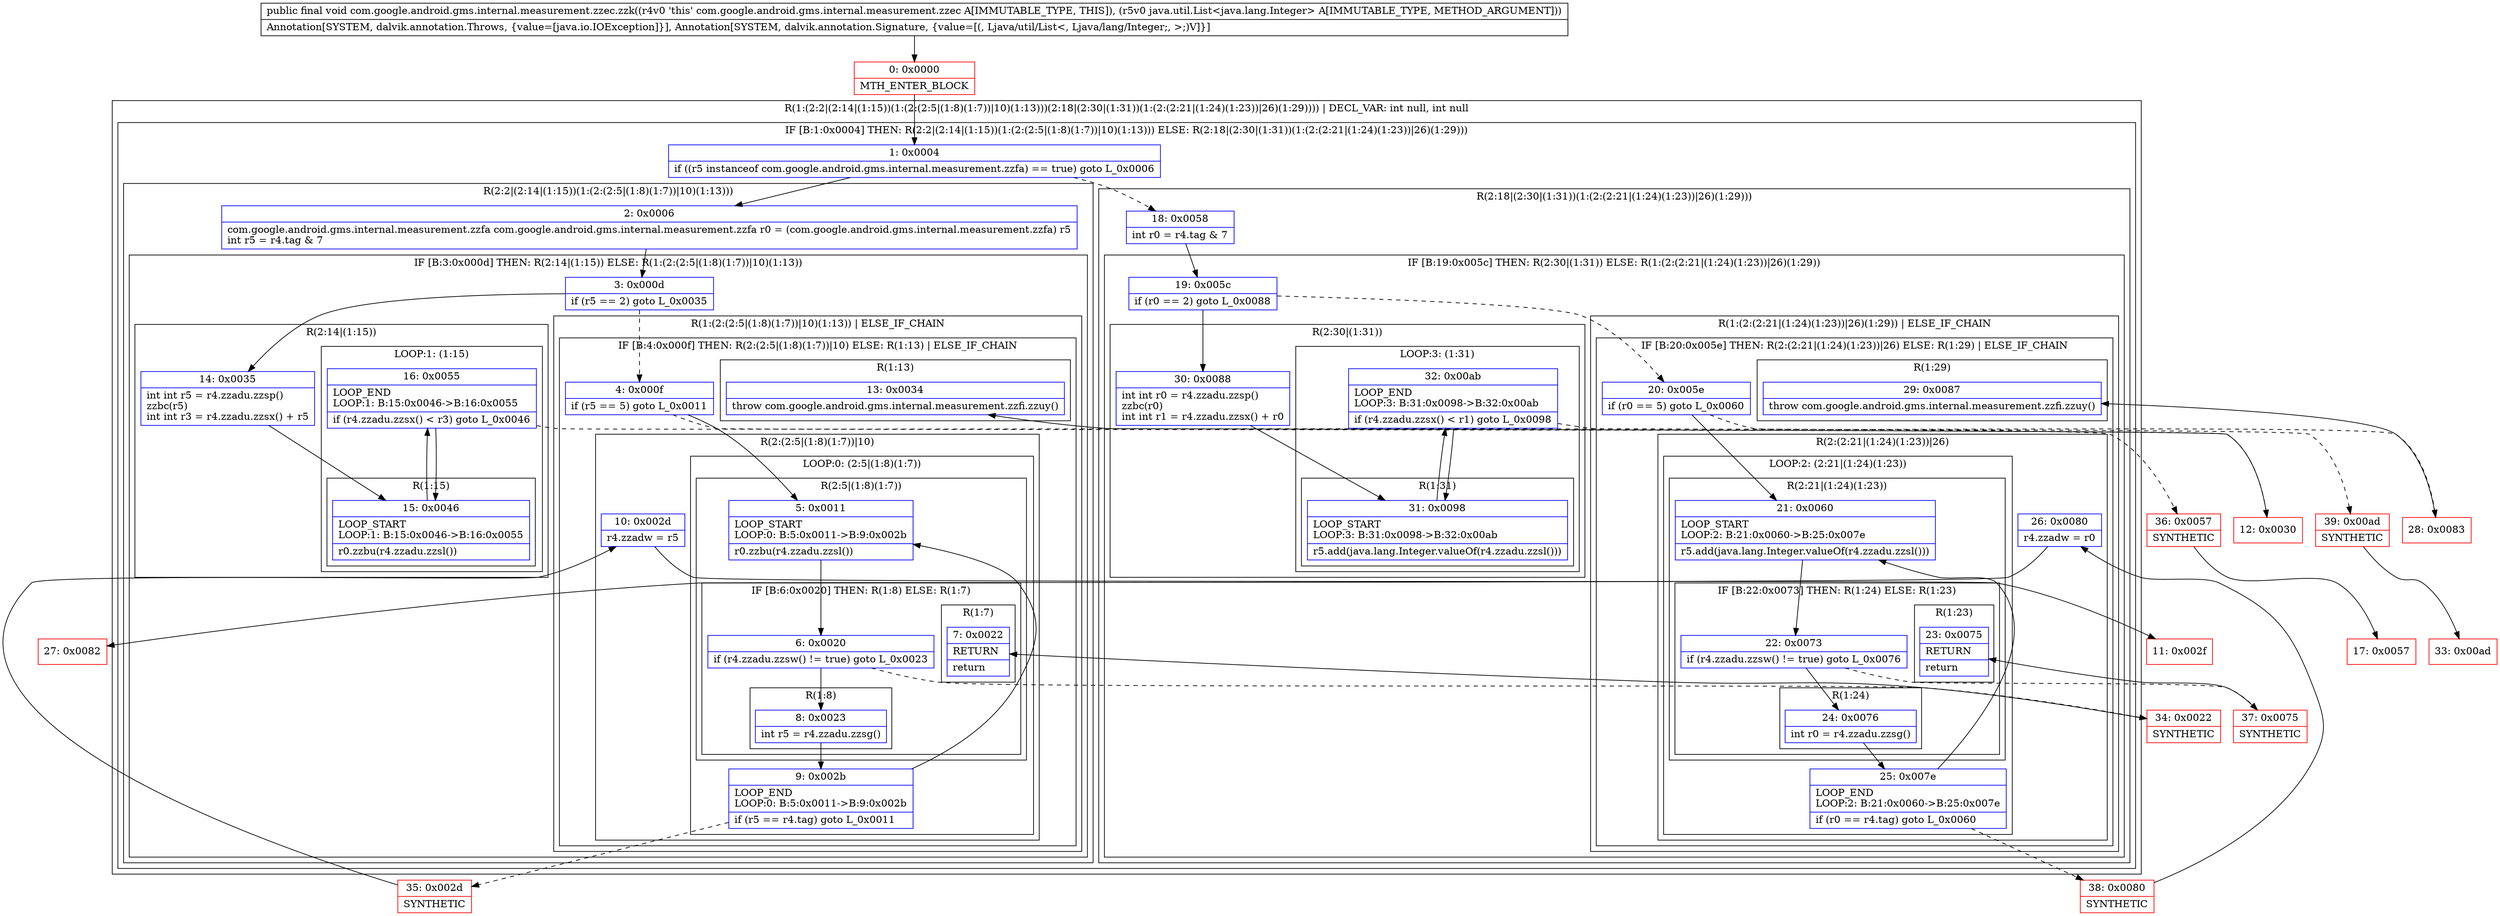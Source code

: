 digraph "CFG forcom.google.android.gms.internal.measurement.zzec.zzk(Ljava\/util\/List;)V" {
subgraph cluster_Region_1994292431 {
label = "R(1:(2:2|(2:14|(1:15))(1:(2:(2:5|(1:8)(1:7))|10)(1:13)))(2:18|(2:30|(1:31))(1:(2:(2:21|(1:24)(1:23))|26)(1:29)))) | DECL_VAR: int null, int null\l";
node [shape=record,color=blue];
subgraph cluster_IfRegion_969494481 {
label = "IF [B:1:0x0004] THEN: R(2:2|(2:14|(1:15))(1:(2:(2:5|(1:8)(1:7))|10)(1:13))) ELSE: R(2:18|(2:30|(1:31))(1:(2:(2:21|(1:24)(1:23))|26)(1:29)))";
node [shape=record,color=blue];
Node_1 [shape=record,label="{1\:\ 0x0004|if ((r5 instanceof com.google.android.gms.internal.measurement.zzfa) == true) goto L_0x0006\l}"];
subgraph cluster_Region_152805904 {
label = "R(2:2|(2:14|(1:15))(1:(2:(2:5|(1:8)(1:7))|10)(1:13)))";
node [shape=record,color=blue];
Node_2 [shape=record,label="{2\:\ 0x0006|com.google.android.gms.internal.measurement.zzfa com.google.android.gms.internal.measurement.zzfa r0 = (com.google.android.gms.internal.measurement.zzfa) r5\lint r5 = r4.tag & 7\l}"];
subgraph cluster_IfRegion_1084459683 {
label = "IF [B:3:0x000d] THEN: R(2:14|(1:15)) ELSE: R(1:(2:(2:5|(1:8)(1:7))|10)(1:13))";
node [shape=record,color=blue];
Node_3 [shape=record,label="{3\:\ 0x000d|if (r5 == 2) goto L_0x0035\l}"];
subgraph cluster_Region_703514921 {
label = "R(2:14|(1:15))";
node [shape=record,color=blue];
Node_14 [shape=record,label="{14\:\ 0x0035|int int r5 = r4.zzadu.zzsp()\lzzbc(r5)\lint int r3 = r4.zzadu.zzsx() + r5\l}"];
subgraph cluster_LoopRegion_1986967070 {
label = "LOOP:1: (1:15)";
node [shape=record,color=blue];
Node_16 [shape=record,label="{16\:\ 0x0055|LOOP_END\lLOOP:1: B:15:0x0046\-\>B:16:0x0055\l|if (r4.zzadu.zzsx() \< r3) goto L_0x0046\l}"];
subgraph cluster_Region_1020276732 {
label = "R(1:15)";
node [shape=record,color=blue];
Node_15 [shape=record,label="{15\:\ 0x0046|LOOP_START\lLOOP:1: B:15:0x0046\-\>B:16:0x0055\l|r0.zzbu(r4.zzadu.zzsl())\l}"];
}
}
}
subgraph cluster_Region_1650431665 {
label = "R(1:(2:(2:5|(1:8)(1:7))|10)(1:13)) | ELSE_IF_CHAIN\l";
node [shape=record,color=blue];
subgraph cluster_IfRegion_352107397 {
label = "IF [B:4:0x000f] THEN: R(2:(2:5|(1:8)(1:7))|10) ELSE: R(1:13) | ELSE_IF_CHAIN\l";
node [shape=record,color=blue];
Node_4 [shape=record,label="{4\:\ 0x000f|if (r5 == 5) goto L_0x0011\l}"];
subgraph cluster_Region_82659190 {
label = "R(2:(2:5|(1:8)(1:7))|10)";
node [shape=record,color=blue];
subgraph cluster_LoopRegion_1528134332 {
label = "LOOP:0: (2:5|(1:8)(1:7))";
node [shape=record,color=blue];
Node_9 [shape=record,label="{9\:\ 0x002b|LOOP_END\lLOOP:0: B:5:0x0011\-\>B:9:0x002b\l|if (r5 == r4.tag) goto L_0x0011\l}"];
subgraph cluster_Region_1228070319 {
label = "R(2:5|(1:8)(1:7))";
node [shape=record,color=blue];
Node_5 [shape=record,label="{5\:\ 0x0011|LOOP_START\lLOOP:0: B:5:0x0011\-\>B:9:0x002b\l|r0.zzbu(r4.zzadu.zzsl())\l}"];
subgraph cluster_IfRegion_456614427 {
label = "IF [B:6:0x0020] THEN: R(1:8) ELSE: R(1:7)";
node [shape=record,color=blue];
Node_6 [shape=record,label="{6\:\ 0x0020|if (r4.zzadu.zzsw() != true) goto L_0x0023\l}"];
subgraph cluster_Region_709156066 {
label = "R(1:8)";
node [shape=record,color=blue];
Node_8 [shape=record,label="{8\:\ 0x0023|int r5 = r4.zzadu.zzsg()\l}"];
}
subgraph cluster_Region_512380342 {
label = "R(1:7)";
node [shape=record,color=blue];
Node_7 [shape=record,label="{7\:\ 0x0022|RETURN\l|return\l}"];
}
}
}
}
Node_10 [shape=record,label="{10\:\ 0x002d|r4.zzadw = r5\l}"];
}
subgraph cluster_Region_1842232945 {
label = "R(1:13)";
node [shape=record,color=blue];
Node_13 [shape=record,label="{13\:\ 0x0034|throw com.google.android.gms.internal.measurement.zzfi.zzuy()\l}"];
}
}
}
}
}
subgraph cluster_Region_1559485972 {
label = "R(2:18|(2:30|(1:31))(1:(2:(2:21|(1:24)(1:23))|26)(1:29)))";
node [shape=record,color=blue];
Node_18 [shape=record,label="{18\:\ 0x0058|int r0 = r4.tag & 7\l}"];
subgraph cluster_IfRegion_1986551877 {
label = "IF [B:19:0x005c] THEN: R(2:30|(1:31)) ELSE: R(1:(2:(2:21|(1:24)(1:23))|26)(1:29))";
node [shape=record,color=blue];
Node_19 [shape=record,label="{19\:\ 0x005c|if (r0 == 2) goto L_0x0088\l}"];
subgraph cluster_Region_1051843842 {
label = "R(2:30|(1:31))";
node [shape=record,color=blue];
Node_30 [shape=record,label="{30\:\ 0x0088|int int r0 = r4.zzadu.zzsp()\lzzbc(r0)\lint int r1 = r4.zzadu.zzsx() + r0\l}"];
subgraph cluster_LoopRegion_2096146366 {
label = "LOOP:3: (1:31)";
node [shape=record,color=blue];
Node_32 [shape=record,label="{32\:\ 0x00ab|LOOP_END\lLOOP:3: B:31:0x0098\-\>B:32:0x00ab\l|if (r4.zzadu.zzsx() \< r1) goto L_0x0098\l}"];
subgraph cluster_Region_1941624679 {
label = "R(1:31)";
node [shape=record,color=blue];
Node_31 [shape=record,label="{31\:\ 0x0098|LOOP_START\lLOOP:3: B:31:0x0098\-\>B:32:0x00ab\l|r5.add(java.lang.Integer.valueOf(r4.zzadu.zzsl()))\l}"];
}
}
}
subgraph cluster_Region_1404912817 {
label = "R(1:(2:(2:21|(1:24)(1:23))|26)(1:29)) | ELSE_IF_CHAIN\l";
node [shape=record,color=blue];
subgraph cluster_IfRegion_1966053866 {
label = "IF [B:20:0x005e] THEN: R(2:(2:21|(1:24)(1:23))|26) ELSE: R(1:29) | ELSE_IF_CHAIN\l";
node [shape=record,color=blue];
Node_20 [shape=record,label="{20\:\ 0x005e|if (r0 == 5) goto L_0x0060\l}"];
subgraph cluster_Region_1882142460 {
label = "R(2:(2:21|(1:24)(1:23))|26)";
node [shape=record,color=blue];
subgraph cluster_LoopRegion_1086765611 {
label = "LOOP:2: (2:21|(1:24)(1:23))";
node [shape=record,color=blue];
Node_25 [shape=record,label="{25\:\ 0x007e|LOOP_END\lLOOP:2: B:21:0x0060\-\>B:25:0x007e\l|if (r0 == r4.tag) goto L_0x0060\l}"];
subgraph cluster_Region_521557133 {
label = "R(2:21|(1:24)(1:23))";
node [shape=record,color=blue];
Node_21 [shape=record,label="{21\:\ 0x0060|LOOP_START\lLOOP:2: B:21:0x0060\-\>B:25:0x007e\l|r5.add(java.lang.Integer.valueOf(r4.zzadu.zzsl()))\l}"];
subgraph cluster_IfRegion_62381224 {
label = "IF [B:22:0x0073] THEN: R(1:24) ELSE: R(1:23)";
node [shape=record,color=blue];
Node_22 [shape=record,label="{22\:\ 0x0073|if (r4.zzadu.zzsw() != true) goto L_0x0076\l}"];
subgraph cluster_Region_1227852333 {
label = "R(1:24)";
node [shape=record,color=blue];
Node_24 [shape=record,label="{24\:\ 0x0076|int r0 = r4.zzadu.zzsg()\l}"];
}
subgraph cluster_Region_638788182 {
label = "R(1:23)";
node [shape=record,color=blue];
Node_23 [shape=record,label="{23\:\ 0x0075|RETURN\l|return\l}"];
}
}
}
}
Node_26 [shape=record,label="{26\:\ 0x0080|r4.zzadw = r0\l}"];
}
subgraph cluster_Region_523399913 {
label = "R(1:29)";
node [shape=record,color=blue];
Node_29 [shape=record,label="{29\:\ 0x0087|throw com.google.android.gms.internal.measurement.zzfi.zzuy()\l}"];
}
}
}
}
}
}
}
Node_0 [shape=record,color=red,label="{0\:\ 0x0000|MTH_ENTER_BLOCK\l}"];
Node_11 [shape=record,color=red,label="{11\:\ 0x002f}"];
Node_12 [shape=record,color=red,label="{12\:\ 0x0030}"];
Node_17 [shape=record,color=red,label="{17\:\ 0x0057}"];
Node_27 [shape=record,color=red,label="{27\:\ 0x0082}"];
Node_28 [shape=record,color=red,label="{28\:\ 0x0083}"];
Node_33 [shape=record,color=red,label="{33\:\ 0x00ad}"];
Node_34 [shape=record,color=red,label="{34\:\ 0x0022|SYNTHETIC\l}"];
Node_35 [shape=record,color=red,label="{35\:\ 0x002d|SYNTHETIC\l}"];
Node_36 [shape=record,color=red,label="{36\:\ 0x0057|SYNTHETIC\l}"];
Node_37 [shape=record,color=red,label="{37\:\ 0x0075|SYNTHETIC\l}"];
Node_38 [shape=record,color=red,label="{38\:\ 0x0080|SYNTHETIC\l}"];
Node_39 [shape=record,color=red,label="{39\:\ 0x00ad|SYNTHETIC\l}"];
MethodNode[shape=record,label="{public final void com.google.android.gms.internal.measurement.zzec.zzk((r4v0 'this' com.google.android.gms.internal.measurement.zzec A[IMMUTABLE_TYPE, THIS]), (r5v0 java.util.List\<java.lang.Integer\> A[IMMUTABLE_TYPE, METHOD_ARGUMENT]))  | Annotation[SYSTEM, dalvik.annotation.Throws, \{value=[java.io.IOException]\}], Annotation[SYSTEM, dalvik.annotation.Signature, \{value=[(, Ljava\/util\/List\<, Ljava\/lang\/Integer;, \>;)V]\}]\l}"];
MethodNode -> Node_0;
Node_1 -> Node_2;
Node_1 -> Node_18[style=dashed];
Node_2 -> Node_3;
Node_3 -> Node_4[style=dashed];
Node_3 -> Node_14;
Node_14 -> Node_15;
Node_16 -> Node_15;
Node_16 -> Node_36[style=dashed];
Node_15 -> Node_16;
Node_4 -> Node_5;
Node_4 -> Node_12[style=dashed];
Node_9 -> Node_5;
Node_9 -> Node_35[style=dashed];
Node_5 -> Node_6;
Node_6 -> Node_8;
Node_6 -> Node_34[style=dashed];
Node_8 -> Node_9;
Node_10 -> Node_11;
Node_18 -> Node_19;
Node_19 -> Node_20[style=dashed];
Node_19 -> Node_30;
Node_30 -> Node_31;
Node_32 -> Node_31;
Node_32 -> Node_39[style=dashed];
Node_31 -> Node_32;
Node_20 -> Node_21;
Node_20 -> Node_28[style=dashed];
Node_25 -> Node_21;
Node_25 -> Node_38[style=dashed];
Node_21 -> Node_22;
Node_22 -> Node_24;
Node_22 -> Node_37[style=dashed];
Node_24 -> Node_25;
Node_26 -> Node_27;
Node_0 -> Node_1;
Node_12 -> Node_13;
Node_28 -> Node_29;
Node_34 -> Node_7;
Node_35 -> Node_10;
Node_36 -> Node_17;
Node_37 -> Node_23;
Node_38 -> Node_26;
Node_39 -> Node_33;
}

